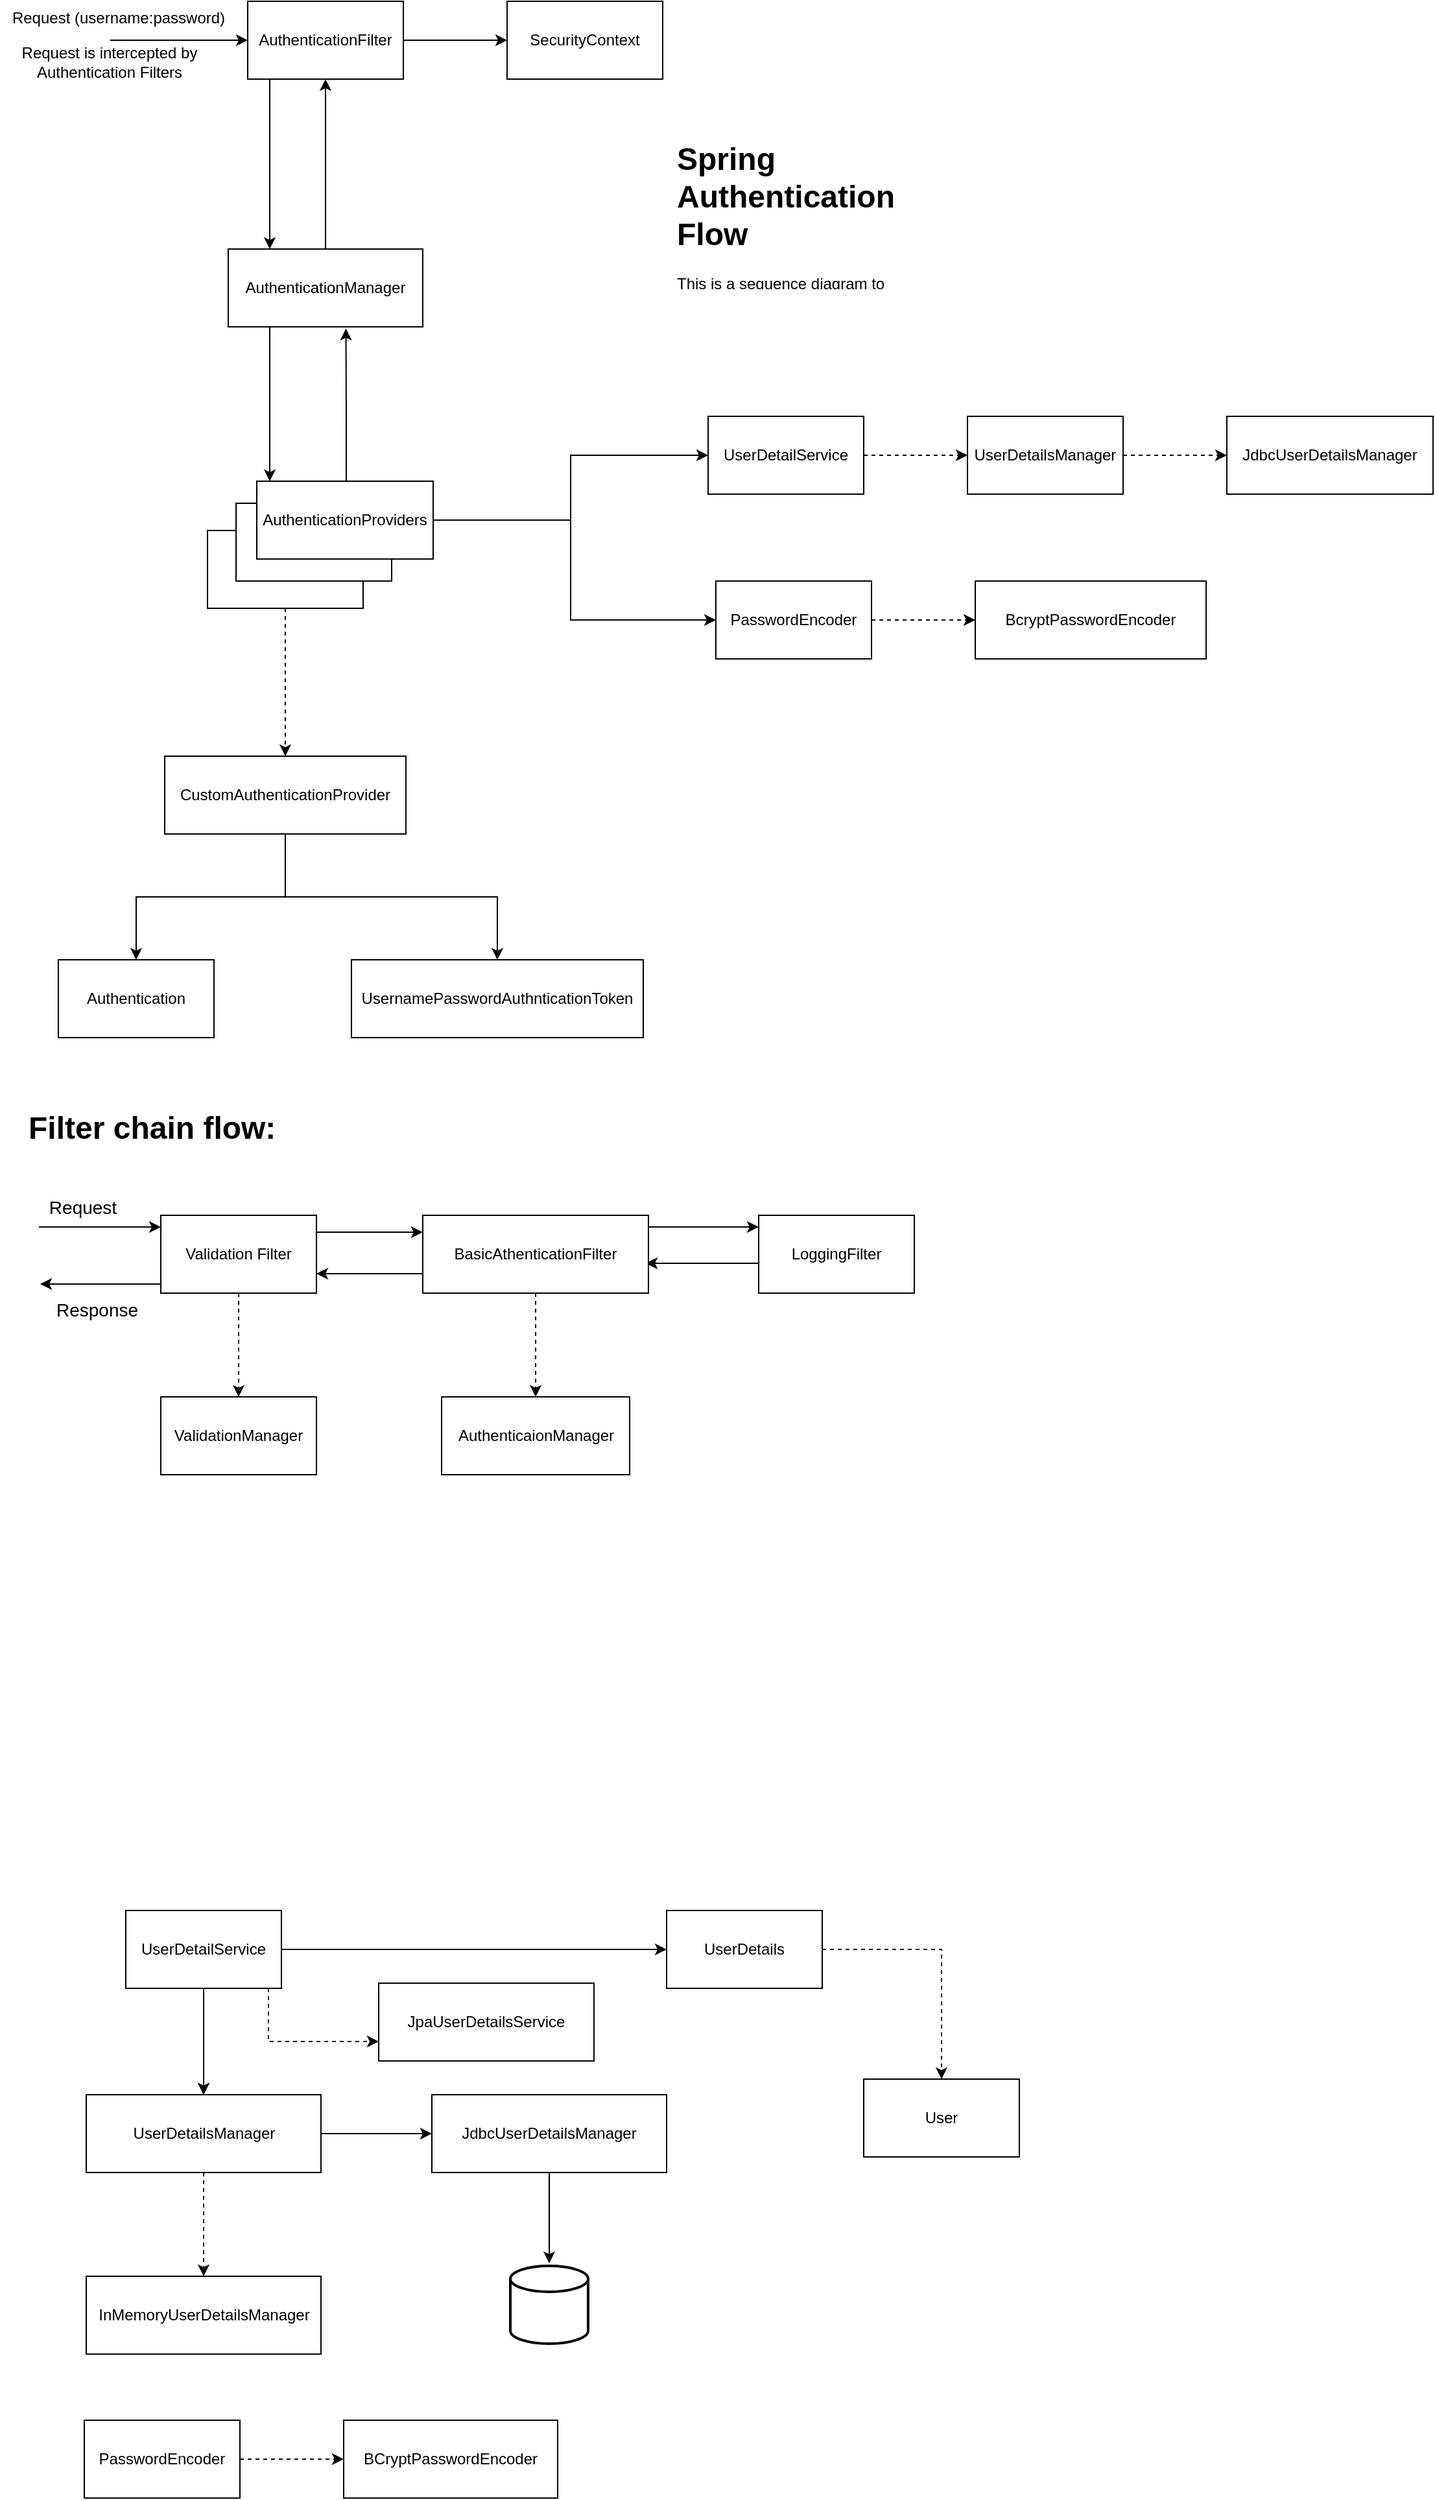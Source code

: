 <mxfile version="19.0.3" type="device"><diagram id="C5RBs43oDa-KdzZeNtuy" name="Page-1"><mxGraphModel dx="2105" dy="641" grid="0" gridSize="10" guides="1" tooltips="1" connect="1" arrows="1" fold="1" page="1" pageScale="1" pageWidth="827" pageHeight="1169" math="0" shadow="0"><root><mxCell id="WIyWlLk6GJQsqaUBKTNV-0"/><mxCell id="WIyWlLk6GJQsqaUBKTNV-1" parent="WIyWlLk6GJQsqaUBKTNV-0"/><mxCell id="L1kRBJedZ1iAUU9-yZQV-11" value="" style="edgeStyle=orthogonalEdgeStyle;rounded=0;orthogonalLoop=1;jettySize=auto;html=1;fontSize=12;" parent="WIyWlLk6GJQsqaUBKTNV-1" edge="1"><mxGeometry relative="1" as="geometry"><mxPoint x="-208" y="994" as="sourcePoint"/><mxPoint x="-315" y="994" as="targetPoint"/><Array as="points"><mxPoint x="-261" y="994"/><mxPoint x="-261" y="994"/></Array></mxGeometry></mxCell><mxCell id="51EHA9I_869r_hzcq9P--7" style="edgeStyle=orthogonalEdgeStyle;rounded=0;orthogonalLoop=1;jettySize=auto;html=1;" parent="WIyWlLk6GJQsqaUBKTNV-1" source="51EHA9I_869r_hzcq9P--0" target="51EHA9I_869r_hzcq9P--6" edge="1"><mxGeometry relative="1" as="geometry"><Array as="points"><mxPoint x="-605" y="134"/><mxPoint x="-605" y="134"/></Array></mxGeometry></mxCell><mxCell id="51EHA9I_869r_hzcq9P--19" value="" style="edgeStyle=orthogonalEdgeStyle;rounded=0;orthogonalLoop=1;jettySize=auto;html=1;" parent="WIyWlLk6GJQsqaUBKTNV-1" source="51EHA9I_869r_hzcq9P--0" target="51EHA9I_869r_hzcq9P--18" edge="1"><mxGeometry relative="1" as="geometry"/></mxCell><mxCell id="51EHA9I_869r_hzcq9P--0" value="AuthenticationFilter" style="rounded=0;whiteSpace=wrap;html=1;" parent="WIyWlLk6GJQsqaUBKTNV-1" vertex="1"><mxGeometry x="-622" y="21" width="120" height="60" as="geometry"/></mxCell><mxCell id="51EHA9I_869r_hzcq9P--4" value="" style="endArrow=classic;html=1;rounded=0;entryX=0;entryY=0.5;entryDx=0;entryDy=0;" parent="WIyWlLk6GJQsqaUBKTNV-1" target="51EHA9I_869r_hzcq9P--0" edge="1"><mxGeometry width="50" height="50" relative="1" as="geometry"><mxPoint x="-728" y="51" as="sourcePoint"/><mxPoint x="-670" y="6" as="targetPoint"/></mxGeometry></mxCell><mxCell id="51EHA9I_869r_hzcq9P--5" value="Request (username:password)" style="text;html=1;align=center;verticalAlign=middle;resizable=0;points=[];autosize=1;strokeColor=none;fillColor=none;" parent="WIyWlLk6GJQsqaUBKTNV-1" vertex="1"><mxGeometry x="-813" y="21" width="182" height="26" as="geometry"/></mxCell><mxCell id="51EHA9I_869r_hzcq9P--11" style="edgeStyle=orthogonalEdgeStyle;rounded=0;orthogonalLoop=1;jettySize=auto;html=1;" parent="WIyWlLk6GJQsqaUBKTNV-1" source="51EHA9I_869r_hzcq9P--6" target="51EHA9I_869r_hzcq9P--10" edge="1"><mxGeometry relative="1" as="geometry"><Array as="points"><mxPoint x="-605" y="309"/><mxPoint x="-605" y="309"/></Array></mxGeometry></mxCell><mxCell id="51EHA9I_869r_hzcq9P--17" style="edgeStyle=orthogonalEdgeStyle;rounded=0;orthogonalLoop=1;jettySize=auto;html=1;" parent="WIyWlLk6GJQsqaUBKTNV-1" source="51EHA9I_869r_hzcq9P--6" target="51EHA9I_869r_hzcq9P--0" edge="1"><mxGeometry relative="1" as="geometry"/></mxCell><mxCell id="51EHA9I_869r_hzcq9P--6" value="AuthenticationManager" style="rounded=0;whiteSpace=wrap;html=1;" parent="WIyWlLk6GJQsqaUBKTNV-1" vertex="1"><mxGeometry x="-637" y="212" width="150" height="60" as="geometry"/></mxCell><mxCell id="xqEtm-LqQqRaTRVeHJ24-7" value="" style="edgeStyle=orthogonalEdgeStyle;rounded=0;orthogonalLoop=1;jettySize=auto;html=1;dashed=1" parent="WIyWlLk6GJQsqaUBKTNV-1" source="51EHA9I_869r_hzcq9P--8" target="xqEtm-LqQqRaTRVeHJ24-6" edge="1"><mxGeometry relative="1" as="geometry"/></mxCell><mxCell id="51EHA9I_869r_hzcq9P--8" value="" style="rounded=0;whiteSpace=wrap;html=1;" parent="WIyWlLk6GJQsqaUBKTNV-1" vertex="1"><mxGeometry x="-653" y="429" width="120" height="60" as="geometry"/></mxCell><mxCell id="51EHA9I_869r_hzcq9P--9" value="" style="rounded=0;whiteSpace=wrap;html=1;" parent="WIyWlLk6GJQsqaUBKTNV-1" vertex="1"><mxGeometry x="-631" y="408" width="120" height="60" as="geometry"/></mxCell><mxCell id="51EHA9I_869r_hzcq9P--14" style="edgeStyle=orthogonalEdgeStyle;rounded=0;orthogonalLoop=1;jettySize=auto;html=1;" parent="WIyWlLk6GJQsqaUBKTNV-1" source="51EHA9I_869r_hzcq9P--10" target="51EHA9I_869r_hzcq9P--12" edge="1"><mxGeometry relative="1" as="geometry"><Array as="points"><mxPoint x="-373" y="421"/><mxPoint x="-373" y="371"/></Array></mxGeometry></mxCell><mxCell id="51EHA9I_869r_hzcq9P--15" style="edgeStyle=orthogonalEdgeStyle;rounded=0;orthogonalLoop=1;jettySize=auto;html=1;entryX=0;entryY=0.5;entryDx=0;entryDy=0;" parent="WIyWlLk6GJQsqaUBKTNV-1" source="51EHA9I_869r_hzcq9P--10" target="51EHA9I_869r_hzcq9P--13" edge="1"><mxGeometry relative="1" as="geometry"><Array as="points"><mxPoint x="-373" y="421"/><mxPoint x="-373" y="498"/></Array></mxGeometry></mxCell><mxCell id="51EHA9I_869r_hzcq9P--16" style="edgeStyle=orthogonalEdgeStyle;rounded=0;orthogonalLoop=1;jettySize=auto;html=1;entryX=0.605;entryY=1.023;entryDx=0;entryDy=0;entryPerimeter=0;" parent="WIyWlLk6GJQsqaUBKTNV-1" source="51EHA9I_869r_hzcq9P--10" target="51EHA9I_869r_hzcq9P--6" edge="1"><mxGeometry relative="1" as="geometry"><Array as="points"><mxPoint x="-546" y="348"/><mxPoint x="-546" y="348"/></Array></mxGeometry></mxCell><mxCell id="51EHA9I_869r_hzcq9P--10" value="AuthenticationProviders" style="rounded=0;whiteSpace=wrap;html=1;" parent="WIyWlLk6GJQsqaUBKTNV-1" vertex="1"><mxGeometry x="-615" y="391" width="136" height="60" as="geometry"/></mxCell><mxCell id="xqEtm-LqQqRaTRVeHJ24-1" value="" style="edgeStyle=orthogonalEdgeStyle;rounded=0;orthogonalLoop=1;jettySize=auto;html=1;dashed=1" parent="WIyWlLk6GJQsqaUBKTNV-1" source="51EHA9I_869r_hzcq9P--12" target="xqEtm-LqQqRaTRVeHJ24-0" edge="1"><mxGeometry relative="1" as="geometry"/></mxCell><mxCell id="51EHA9I_869r_hzcq9P--12" value="UserDetailService" style="rounded=0;whiteSpace=wrap;html=1;" parent="WIyWlLk6GJQsqaUBKTNV-1" vertex="1"><mxGeometry x="-267" y="341" width="120" height="60" as="geometry"/></mxCell><mxCell id="xqEtm-LqQqRaTRVeHJ24-5" value="" style="edgeStyle=orthogonalEdgeStyle;rounded=0;orthogonalLoop=1;jettySize=auto;html=1;dashed=1" parent="WIyWlLk6GJQsqaUBKTNV-1" source="51EHA9I_869r_hzcq9P--13" target="xqEtm-LqQqRaTRVeHJ24-4" edge="1"><mxGeometry relative="1" as="geometry"/></mxCell><mxCell id="51EHA9I_869r_hzcq9P--13" value="PasswordEncoder" style="rounded=0;whiteSpace=wrap;html=1;" parent="WIyWlLk6GJQsqaUBKTNV-1" vertex="1"><mxGeometry x="-261" y="468" width="120" height="60" as="geometry"/></mxCell><mxCell id="51EHA9I_869r_hzcq9P--18" value="SecurityContext" style="whiteSpace=wrap;html=1;rounded=0;" parent="WIyWlLk6GJQsqaUBKTNV-1" vertex="1"><mxGeometry x="-422" y="21" width="120" height="60" as="geometry"/></mxCell><mxCell id="51EHA9I_869r_hzcq9P--23" value="" style="edgeStyle=orthogonalEdgeStyle;rounded=0;orthogonalLoop=1;jettySize=auto;html=1;dashed=1" parent="WIyWlLk6GJQsqaUBKTNV-1" source="51EHA9I_869r_hzcq9P--21" target="51EHA9I_869r_hzcq9P--22" edge="1"><mxGeometry relative="1" as="geometry"/></mxCell><mxCell id="51EHA9I_869r_hzcq9P--28" value="" style="edgeStyle=orthogonalEdgeStyle;rounded=0;orthogonalLoop=1;jettySize=auto;html=1;" parent="WIyWlLk6GJQsqaUBKTNV-1" source="51EHA9I_869r_hzcq9P--21" target="51EHA9I_869r_hzcq9P--27" edge="1"><mxGeometry relative="1" as="geometry"/></mxCell><mxCell id="WMGORiAJzF0cgRbpbtdx-0" value="" style="edgeStyle=orthogonalEdgeStyle;rounded=0;orthogonalLoop=1;jettySize=auto;html=1;" parent="WIyWlLk6GJQsqaUBKTNV-1" source="51EHA9I_869r_hzcq9P--21" target="51EHA9I_869r_hzcq9P--22" edge="1"><mxGeometry relative="1" as="geometry"/></mxCell><mxCell id="WMGORiAJzF0cgRbpbtdx-2" value="" style="edgeStyle=orthogonalEdgeStyle;rounded=0;orthogonalLoop=1;jettySize=auto;html=1;dashed=1" parent="WIyWlLk6GJQsqaUBKTNV-1" source="51EHA9I_869r_hzcq9P--21" target="WMGORiAJzF0cgRbpbtdx-1" edge="1"><mxGeometry relative="1" as="geometry"><Array as="points"><mxPoint x="-606" y="1594"/></Array></mxGeometry></mxCell><mxCell id="51EHA9I_869r_hzcq9P--21" value="UserDetailService" style="rounded=0;whiteSpace=wrap;html=1;" parent="WIyWlLk6GJQsqaUBKTNV-1" vertex="1"><mxGeometry x="-716" y="1493" width="120" height="60" as="geometry"/></mxCell><mxCell id="51EHA9I_869r_hzcq9P--35" value="" style="edgeStyle=orthogonalEdgeStyle;rounded=0;orthogonalLoop=1;jettySize=auto;html=1;dashed=1" parent="WIyWlLk6GJQsqaUBKTNV-1" source="51EHA9I_869r_hzcq9P--22" target="51EHA9I_869r_hzcq9P--34" edge="1"><mxGeometry relative="1" as="geometry"/></mxCell><mxCell id="51EHA9I_869r_hzcq9P--37" value="" style="edgeStyle=orthogonalEdgeStyle;rounded=0;orthogonalLoop=1;jettySize=auto;html=1;" parent="WIyWlLk6GJQsqaUBKTNV-1" source="51EHA9I_869r_hzcq9P--22" target="51EHA9I_869r_hzcq9P--36" edge="1"><mxGeometry relative="1" as="geometry"/></mxCell><mxCell id="51EHA9I_869r_hzcq9P--22" value="UserDetailsManager" style="whiteSpace=wrap;html=1;rounded=0;" parent="WIyWlLk6GJQsqaUBKTNV-1" vertex="1"><mxGeometry x="-746.5" y="1635" width="181" height="60" as="geometry"/></mxCell><mxCell id="51EHA9I_869r_hzcq9P--31" value="" style="edgeStyle=orthogonalEdgeStyle;rounded=0;orthogonalLoop=1;jettySize=auto;html=1;dashed=1" parent="WIyWlLk6GJQsqaUBKTNV-1" source="51EHA9I_869r_hzcq9P--27" target="51EHA9I_869r_hzcq9P--30" edge="1"><mxGeometry relative="1" as="geometry"/></mxCell><mxCell id="51EHA9I_869r_hzcq9P--27" value="UserDetails" style="whiteSpace=wrap;html=1;rounded=0;" parent="WIyWlLk6GJQsqaUBKTNV-1" vertex="1"><mxGeometry x="-299" y="1493" width="120" height="60" as="geometry"/></mxCell><mxCell id="51EHA9I_869r_hzcq9P--30" value="User" style="whiteSpace=wrap;html=1;rounded=0;" parent="WIyWlLk6GJQsqaUBKTNV-1" vertex="1"><mxGeometry x="-147" y="1623" width="120" height="60" as="geometry"/></mxCell><mxCell id="51EHA9I_869r_hzcq9P--34" value="InMemoryUserDetailsManager" style="whiteSpace=wrap;html=1;rounded=0;" parent="WIyWlLk6GJQsqaUBKTNV-1" vertex="1"><mxGeometry x="-746.5" y="1775" width="181" height="60" as="geometry"/></mxCell><mxCell id="51EHA9I_869r_hzcq9P--39" value="" style="edgeStyle=orthogonalEdgeStyle;rounded=0;orthogonalLoop=1;jettySize=auto;html=1;" parent="WIyWlLk6GJQsqaUBKTNV-1" source="51EHA9I_869r_hzcq9P--36" edge="1"><mxGeometry relative="1" as="geometry"><mxPoint x="-389.5" y="1765" as="targetPoint"/></mxGeometry></mxCell><mxCell id="51EHA9I_869r_hzcq9P--36" value="JdbcUserDetailsManager" style="whiteSpace=wrap;html=1;rounded=0;" parent="WIyWlLk6GJQsqaUBKTNV-1" vertex="1"><mxGeometry x="-480" y="1635" width="181" height="60" as="geometry"/></mxCell><mxCell id="51EHA9I_869r_hzcq9P--42" value="" style="edgeStyle=orthogonalEdgeStyle;rounded=0;orthogonalLoop=1;jettySize=auto;html=1;dashed=1" parent="WIyWlLk6GJQsqaUBKTNV-1" source="51EHA9I_869r_hzcq9P--40" target="51EHA9I_869r_hzcq9P--41" edge="1"><mxGeometry relative="1" as="geometry"/></mxCell><mxCell id="51EHA9I_869r_hzcq9P--40" value="PasswordEncoder" style="rounded=0;whiteSpace=wrap;html=1;" parent="WIyWlLk6GJQsqaUBKTNV-1" vertex="1"><mxGeometry x="-748" y="1886" width="120" height="60" as="geometry"/></mxCell><mxCell id="51EHA9I_869r_hzcq9P--41" value="BCryptPasswordEncoder" style="whiteSpace=wrap;html=1;rounded=0;" parent="WIyWlLk6GJQsqaUBKTNV-1" vertex="1"><mxGeometry x="-548" y="1886" width="165" height="60" as="geometry"/></mxCell><mxCell id="51EHA9I_869r_hzcq9P--44" value="" style="strokeWidth=2;html=1;shape=mxgraph.flowchart.database;whiteSpace=wrap;" parent="WIyWlLk6GJQsqaUBKTNV-1" vertex="1"><mxGeometry x="-419.5" y="1767" width="60" height="60" as="geometry"/></mxCell><mxCell id="WMGORiAJzF0cgRbpbtdx-1" value="JpaUserDetailsService" style="rounded=0;whiteSpace=wrap;html=1;" parent="WIyWlLk6GJQsqaUBKTNV-1" vertex="1"><mxGeometry x="-521" y="1549" width="166" height="60" as="geometry"/></mxCell><mxCell id="xqEtm-LqQqRaTRVeHJ24-3" value="" style="edgeStyle=orthogonalEdgeStyle;rounded=0;orthogonalLoop=1;jettySize=auto;html=1;dashed=1" parent="WIyWlLk6GJQsqaUBKTNV-1" source="xqEtm-LqQqRaTRVeHJ24-0" target="xqEtm-LqQqRaTRVeHJ24-2" edge="1"><mxGeometry relative="1" as="geometry"/></mxCell><mxCell id="xqEtm-LqQqRaTRVeHJ24-0" value="UserDetailsManager" style="whiteSpace=wrap;html=1;rounded=0;" parent="WIyWlLk6GJQsqaUBKTNV-1" vertex="1"><mxGeometry x="-67" y="341" width="120" height="60" as="geometry"/></mxCell><mxCell id="xqEtm-LqQqRaTRVeHJ24-2" value="JdbcUserDetailsManager" style="whiteSpace=wrap;html=1;rounded=0;" parent="WIyWlLk6GJQsqaUBKTNV-1" vertex="1"><mxGeometry x="133" y="341" width="159" height="60" as="geometry"/></mxCell><mxCell id="xqEtm-LqQqRaTRVeHJ24-4" value="BcryptPasswordEncoder" style="whiteSpace=wrap;html=1;rounded=0;" parent="WIyWlLk6GJQsqaUBKTNV-1" vertex="1"><mxGeometry x="-61" y="468" width="178" height="60" as="geometry"/></mxCell><mxCell id="xqEtm-LqQqRaTRVeHJ24-10" value="" style="edgeStyle=orthogonalEdgeStyle;rounded=0;orthogonalLoop=1;jettySize=auto;html=1;" parent="WIyWlLk6GJQsqaUBKTNV-1" source="xqEtm-LqQqRaTRVeHJ24-6" target="xqEtm-LqQqRaTRVeHJ24-9" edge="1"><mxGeometry relative="1" as="geometry"/></mxCell><mxCell id="xqEtm-LqQqRaTRVeHJ24-12" value="" style="edgeStyle=orthogonalEdgeStyle;rounded=0;orthogonalLoop=1;jettySize=auto;html=1;" parent="WIyWlLk6GJQsqaUBKTNV-1" source="xqEtm-LqQqRaTRVeHJ24-6" target="xqEtm-LqQqRaTRVeHJ24-11" edge="1"><mxGeometry relative="1" as="geometry"/></mxCell><mxCell id="xqEtm-LqQqRaTRVeHJ24-6" value="CustomAuthenticationProvider" style="whiteSpace=wrap;html=1;rounded=0;" parent="WIyWlLk6GJQsqaUBKTNV-1" vertex="1"><mxGeometry x="-686" y="603" width="186" height="60" as="geometry"/></mxCell><mxCell id="xqEtm-LqQqRaTRVeHJ24-8" value="Request is intercepted by&lt;br&gt;Authentication Filters" style="text;html=1;align=center;verticalAlign=middle;resizable=0;points=[];autosize=1;strokeColor=none;fillColor=none;" parent="WIyWlLk6GJQsqaUBKTNV-1" vertex="1"><mxGeometry x="-806" y="47" width="153" height="41" as="geometry"/></mxCell><mxCell id="xqEtm-LqQqRaTRVeHJ24-9" value="UsernamePasswordAuthnticationToken" style="whiteSpace=wrap;html=1;rounded=0;" parent="WIyWlLk6GJQsqaUBKTNV-1" vertex="1"><mxGeometry x="-542" y="760" width="225" height="60" as="geometry"/></mxCell><mxCell id="xqEtm-LqQqRaTRVeHJ24-11" value="Authentication" style="whiteSpace=wrap;html=1;rounded=0;" parent="WIyWlLk6GJQsqaUBKTNV-1" vertex="1"><mxGeometry x="-768" y="760" width="120" height="60" as="geometry"/></mxCell><mxCell id="L1kRBJedZ1iAUU9-yZQV-7" value="" style="edgeStyle=orthogonalEdgeStyle;rounded=0;orthogonalLoop=1;jettySize=auto;html=1;fontSize=12;" parent="WIyWlLk6GJQsqaUBKTNV-1" source="L1kRBJedZ1iAUU9-yZQV-2" target="L1kRBJedZ1iAUU9-yZQV-6" edge="1"><mxGeometry relative="1" as="geometry"><Array as="points"><mxPoint x="-523" y="970"/><mxPoint x="-523" y="970"/></Array></mxGeometry></mxCell><mxCell id="L1kRBJedZ1iAUU9-yZQV-17" style="edgeStyle=orthogonalEdgeStyle;rounded=0;orthogonalLoop=1;jettySize=auto;html=1;fontSize=12;" parent="WIyWlLk6GJQsqaUBKTNV-1" source="L1kRBJedZ1iAUU9-yZQV-2" edge="1"><mxGeometry relative="1" as="geometry"><mxPoint x="-782" y="1010" as="targetPoint"/><Array as="points"><mxPoint x="-764" y="1010"/></Array></mxGeometry></mxCell><mxCell id="L1kRBJedZ1iAUU9-yZQV-18" style="edgeStyle=orthogonalEdgeStyle;rounded=0;orthogonalLoop=1;jettySize=auto;html=1;fontSize=12;" parent="WIyWlLk6GJQsqaUBKTNV-1" target="L1kRBJedZ1iAUU9-yZQV-2" edge="1"><mxGeometry relative="1" as="geometry"><mxPoint x="-783" y="966" as="sourcePoint"/><Array as="points"><mxPoint x="-783" y="966"/></Array></mxGeometry></mxCell><mxCell id="L1kRBJedZ1iAUU9-yZQV-20" value="" style="edgeStyle=orthogonalEdgeStyle;rounded=0;orthogonalLoop=1;jettySize=auto;html=1;fontSize=12;dashed=1" parent="WIyWlLk6GJQsqaUBKTNV-1" source="L1kRBJedZ1iAUU9-yZQV-2" target="L1kRBJedZ1iAUU9-yZQV-19" edge="1"><mxGeometry relative="1" as="geometry"/></mxCell><mxCell id="L1kRBJedZ1iAUU9-yZQV-2" value="Validation Filter" style="rounded=0;whiteSpace=wrap;html=1;fontSize=12;" parent="WIyWlLk6GJQsqaUBKTNV-1" vertex="1"><mxGeometry x="-689" y="957" width="120" height="60" as="geometry"/></mxCell><mxCell id="L1kRBJedZ1iAUU9-yZQV-10" value="" style="edgeStyle=orthogonalEdgeStyle;rounded=0;orthogonalLoop=1;jettySize=auto;html=1;fontSize=12;" parent="WIyWlLk6GJQsqaUBKTNV-1" source="L1kRBJedZ1iAUU9-yZQV-6" target="L1kRBJedZ1iAUU9-yZQV-9" edge="1"><mxGeometry relative="1" as="geometry"><Array as="points"><mxPoint x="-263" y="966"/><mxPoint x="-263" y="966"/></Array></mxGeometry></mxCell><mxCell id="L1kRBJedZ1iAUU9-yZQV-22" value="" style="edgeStyle=orthogonalEdgeStyle;rounded=0;orthogonalLoop=1;jettySize=auto;html=1;fontSize=12;dashed=1" parent="WIyWlLk6GJQsqaUBKTNV-1" source="L1kRBJedZ1iAUU9-yZQV-6" target="L1kRBJedZ1iAUU9-yZQV-21" edge="1"><mxGeometry relative="1" as="geometry"/></mxCell><mxCell id="L1kRBJedZ1iAUU9-yZQV-6" value="BasicAthenticationFilter" style="rounded=0;whiteSpace=wrap;html=1;fontSize=12;" parent="WIyWlLk6GJQsqaUBKTNV-1" vertex="1"><mxGeometry x="-487" y="957" width="174" height="60" as="geometry"/></mxCell><mxCell id="L1kRBJedZ1iAUU9-yZQV-9" value="LoggingFilter" style="whiteSpace=wrap;html=1;rounded=0;" parent="WIyWlLk6GJQsqaUBKTNV-1" vertex="1"><mxGeometry x="-228" y="957" width="120" height="60" as="geometry"/></mxCell><mxCell id="L1kRBJedZ1iAUU9-yZQV-13" value="" style="edgeStyle=orthogonalEdgeStyle;rounded=0;orthogonalLoop=1;jettySize=auto;html=1;fontSize=12;exitX=0;exitY=0.75;exitDx=0;exitDy=0;" parent="WIyWlLk6GJQsqaUBKTNV-1" source="L1kRBJedZ1iAUU9-yZQV-6" edge="1"><mxGeometry relative="1" as="geometry"><mxPoint x="-489" y="1002" as="sourcePoint"/><mxPoint x="-569" y="1002" as="targetPoint"/><Array as="points"/></mxGeometry></mxCell><mxCell id="L1kRBJedZ1iAUU9-yZQV-19" value="ValidationManager" style="whiteSpace=wrap;html=1;rounded=0;" parent="WIyWlLk6GJQsqaUBKTNV-1" vertex="1"><mxGeometry x="-689" y="1097" width="120" height="60" as="geometry"/></mxCell><mxCell id="L1kRBJedZ1iAUU9-yZQV-21" value="AuthenticaionManager" style="whiteSpace=wrap;html=1;rounded=0;" parent="WIyWlLk6GJQsqaUBKTNV-1" vertex="1"><mxGeometry x="-472.5" y="1097" width="145" height="60" as="geometry"/></mxCell><mxCell id="L1kRBJedZ1iAUU9-yZQV-23" value="&lt;h1&gt;Filter chain flow:&lt;/h1&gt;" style="text;html=1;strokeColor=none;fillColor=none;spacing=5;spacingTop=-20;whiteSpace=wrap;overflow=hidden;rounded=0;fontSize=12;" parent="WIyWlLk6GJQsqaUBKTNV-1" vertex="1"><mxGeometry x="-796.5" y="870" width="281" height="47" as="geometry"/></mxCell><mxCell id="L1kRBJedZ1iAUU9-yZQV-24" value="Request" style="text;html=1;strokeColor=none;fillColor=none;align=center;verticalAlign=middle;whiteSpace=wrap;rounded=0;fontSize=14;" parent="WIyWlLk6GJQsqaUBKTNV-1" vertex="1"><mxGeometry x="-779" y="936" width="60" height="30" as="geometry"/></mxCell><mxCell id="L1kRBJedZ1iAUU9-yZQV-25" value="Response" style="text;html=1;strokeColor=none;fillColor=none;align=center;verticalAlign=middle;whiteSpace=wrap;rounded=0;fontSize=14;" parent="WIyWlLk6GJQsqaUBKTNV-1" vertex="1"><mxGeometry x="-768" y="1015" width="60" height="30" as="geometry"/></mxCell><mxCell id="k-eaUg1N6XCTDrRMxcOB-0" value="&lt;h1&gt;Spring Authentication Flow&lt;/h1&gt;&lt;p&gt;This is a sequence diagram to undertand the sequence of events in Spring framework&amp;nbsp;&lt;/p&gt;" style="text;html=1;strokeColor=none;fillColor=none;spacing=5;spacingTop=-20;whiteSpace=wrap;overflow=hidden;rounded=0;" vertex="1" parent="WIyWlLk6GJQsqaUBKTNV-1"><mxGeometry x="-296" y="123" width="190" height="120" as="geometry"/></mxCell></root></mxGraphModel></diagram></mxfile>